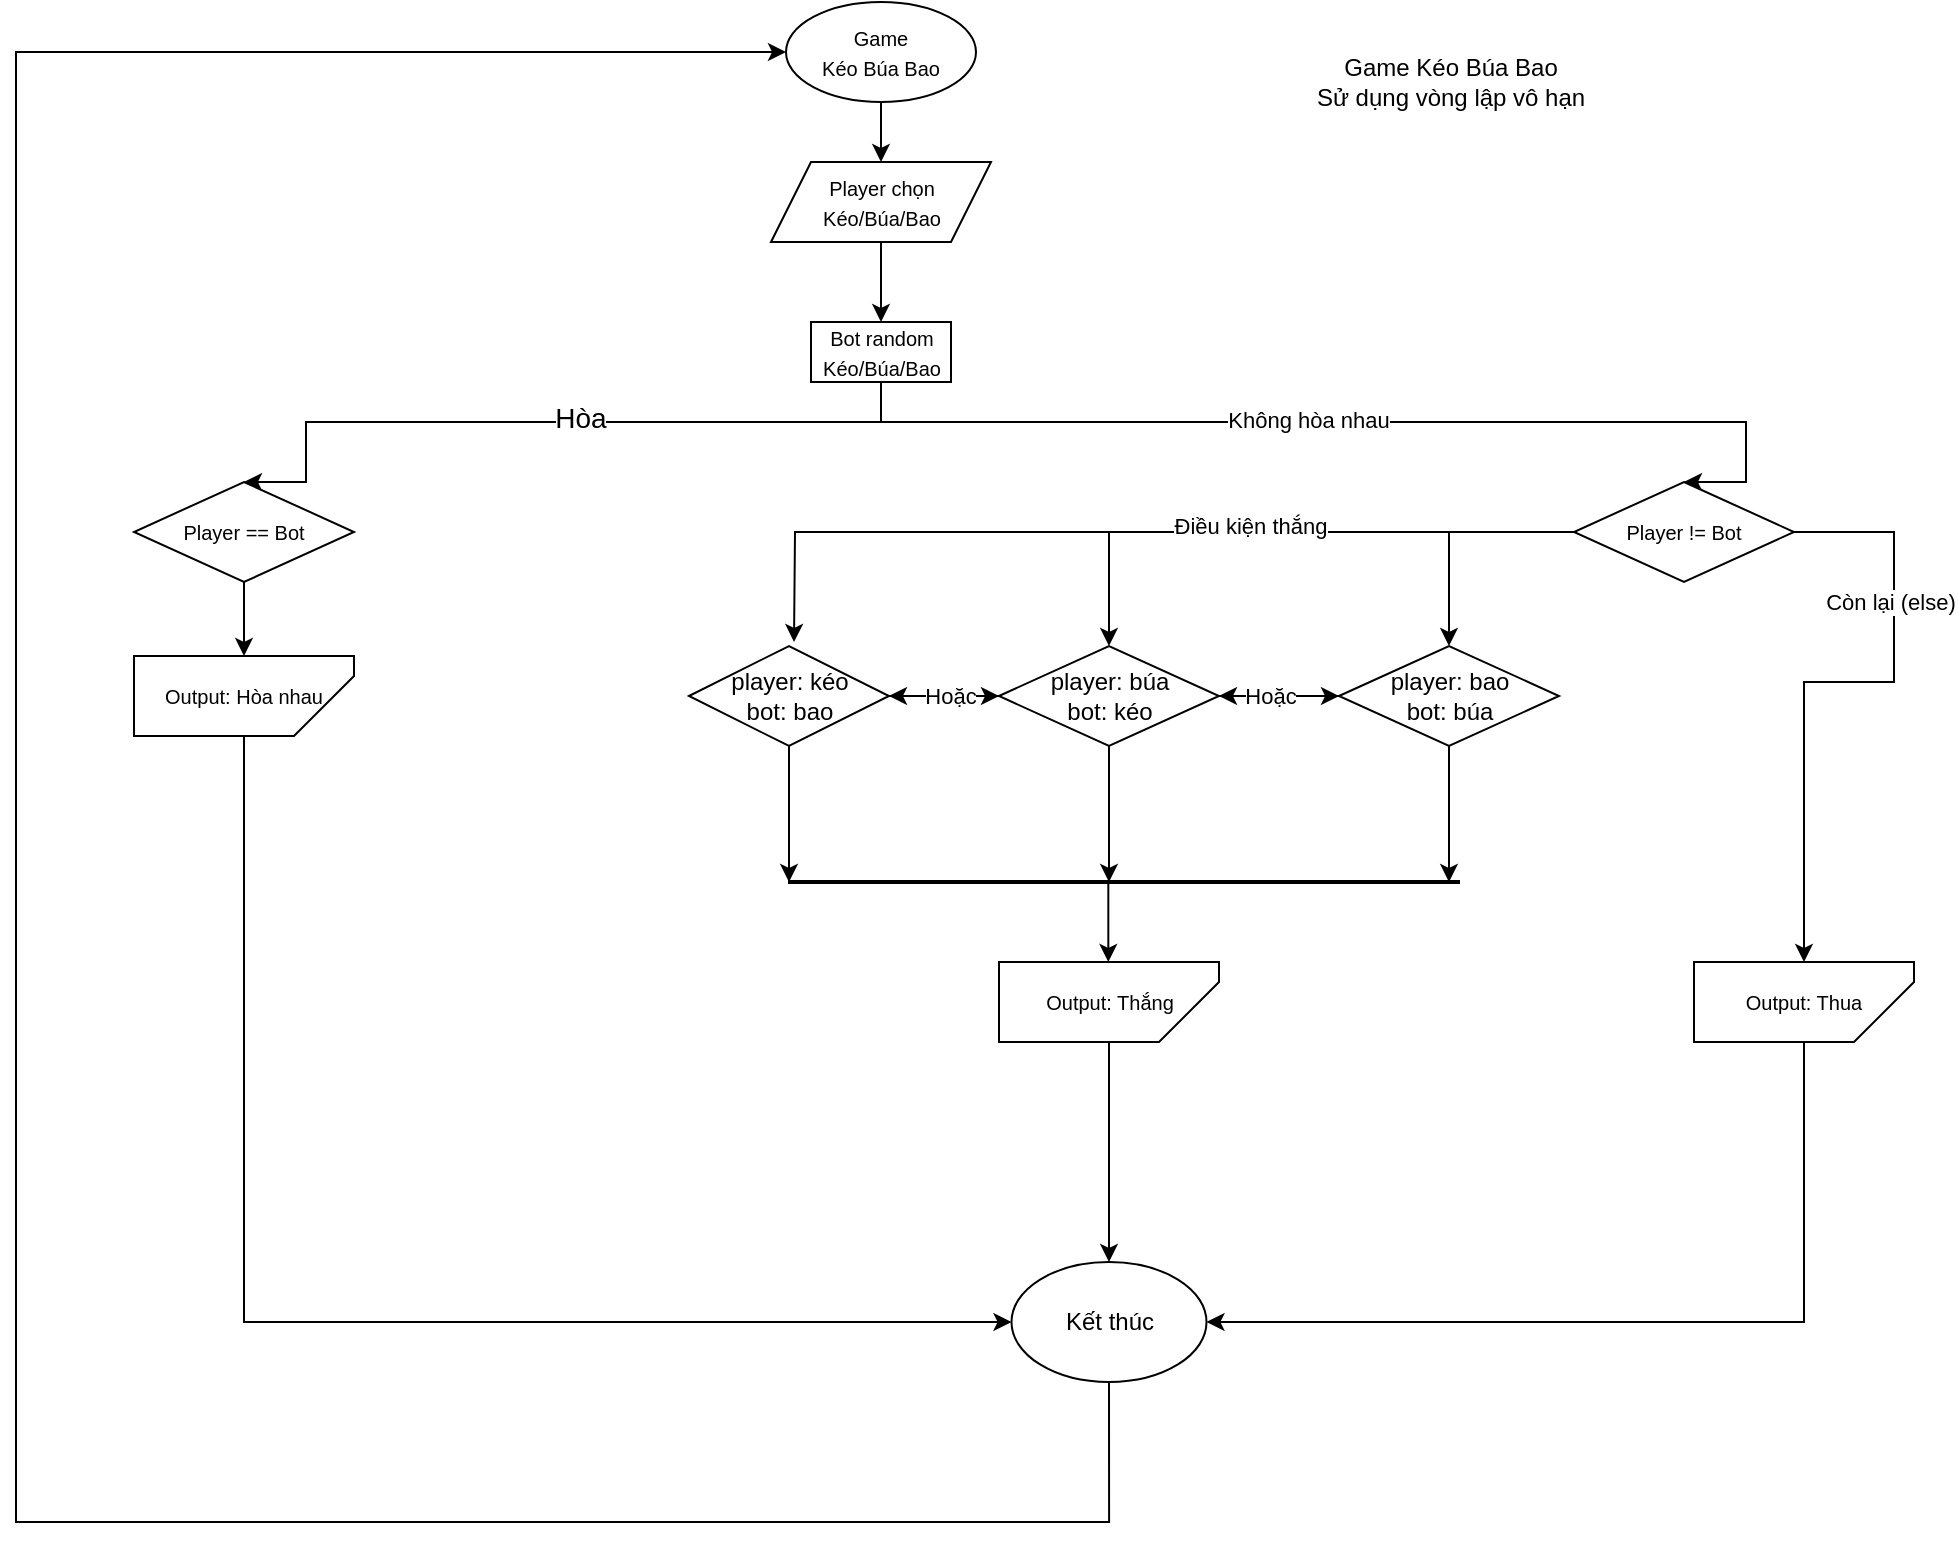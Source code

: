 <mxfile version="21.0.7" type="google"><diagram name="Page-1" id="_Acrd4R18Ic-K4gjdF6n"><mxGraphModel grid="1" page="1" gridSize="10" guides="1" tooltips="1" connect="1" arrows="1" fold="1" pageScale="1" pageWidth="1169" pageHeight="827" math="0" shadow="0"><root><mxCell id="0"/><mxCell id="1" parent="0"/><mxCell id="qSmBwBEDA4enOEXGJV6K-9" style="edgeStyle=orthogonalEdgeStyle;rounded=0;orthogonalLoop=1;jettySize=auto;html=1;entryX=0.5;entryY=0;entryDx=0;entryDy=0;" edge="1" parent="1" source="qSmBwBEDA4enOEXGJV6K-1" target="qSmBwBEDA4enOEXGJV6K-8"><mxGeometry relative="1" as="geometry"><Array as="points"><mxPoint x="513" y="220"/><mxPoint x="225" y="220"/></Array></mxGeometry></mxCell><mxCell id="qSmBwBEDA4enOEXGJV6K-13" value="&lt;font style=&quot;font-size: 14px;&quot;&gt;Hòa&lt;/font&gt;" style="edgeLabel;html=1;align=center;verticalAlign=middle;resizable=0;points=[];" connectable="0" vertex="1" parent="qSmBwBEDA4enOEXGJV6K-9"><mxGeometry x="-0.074" y="-2" relative="1" as="geometry"><mxPoint as="offset"/></mxGeometry></mxCell><mxCell id="qSmBwBEDA4enOEXGJV6K-37" style="edgeStyle=orthogonalEdgeStyle;rounded=0;orthogonalLoop=1;jettySize=auto;html=1;entryX=0.5;entryY=0;entryDx=0;entryDy=0;" edge="1" parent="1" source="qSmBwBEDA4enOEXGJV6K-1" target="qSmBwBEDA4enOEXGJV6K-10"><mxGeometry relative="1" as="geometry"><Array as="points"><mxPoint x="512" y="220"/><mxPoint x="945" y="220"/></Array></mxGeometry></mxCell><mxCell id="qSmBwBEDA4enOEXGJV6K-38" value="Không hòa nhau" style="edgeLabel;html=1;align=center;verticalAlign=middle;resizable=0;points=[];" connectable="0" vertex="1" parent="qSmBwBEDA4enOEXGJV6K-37"><mxGeometry x="-0.09" y="1" relative="1" as="geometry"><mxPoint as="offset"/></mxGeometry></mxCell><mxCell id="qSmBwBEDA4enOEXGJV6K-1" value="&lt;font style=&quot;font-size: 10px;&quot;&gt;Bot random&lt;br&gt;Kéo/Búa/Bao&lt;/font&gt;" style="rounded=0;whiteSpace=wrap;html=1;" vertex="1" parent="1"><mxGeometry x="477.5" y="170" width="70" height="30" as="geometry"/></mxCell><mxCell id="qSmBwBEDA4enOEXGJV6K-6" style="edgeStyle=orthogonalEdgeStyle;rounded=0;orthogonalLoop=1;jettySize=auto;html=1;entryX=0.5;entryY=0;entryDx=0;entryDy=0;" edge="1" parent="1" source="qSmBwBEDA4enOEXGJV6K-4" target="qSmBwBEDA4enOEXGJV6K-5"><mxGeometry relative="1" as="geometry"/></mxCell><mxCell id="qSmBwBEDA4enOEXGJV6K-4" value="&lt;font style=&quot;font-size: 10px;&quot;&gt;Game&lt;br&gt;Kéo Búa Bao&lt;/font&gt;" style="ellipse;whiteSpace=wrap;html=1;" vertex="1" parent="1"><mxGeometry x="465" y="10" width="95" height="50" as="geometry"/></mxCell><mxCell id="qSmBwBEDA4enOEXGJV6K-7" style="edgeStyle=orthogonalEdgeStyle;rounded=0;orthogonalLoop=1;jettySize=auto;html=1;entryX=0.5;entryY=0;entryDx=0;entryDy=0;" edge="1" parent="1" source="qSmBwBEDA4enOEXGJV6K-5" target="qSmBwBEDA4enOEXGJV6K-1"><mxGeometry relative="1" as="geometry"/></mxCell><mxCell id="qSmBwBEDA4enOEXGJV6K-5" value="&lt;font style=&quot;font-size: 10px;&quot;&gt;Player chọn&lt;br&gt;Kéo/Búa/Bao&lt;/font&gt;" style="shape=parallelogram;perimeter=parallelogramPerimeter;whiteSpace=wrap;html=1;fixedSize=1;align=center;" vertex="1" parent="1"><mxGeometry x="457.5" y="90" width="110" height="40" as="geometry"/></mxCell><mxCell id="qSmBwBEDA4enOEXGJV6K-22" style="edgeStyle=orthogonalEdgeStyle;rounded=0;orthogonalLoop=1;jettySize=auto;html=1;entryX=1;entryY=0.5;entryDx=0;entryDy=0;entryPerimeter=0;" edge="1" parent="1" source="qSmBwBEDA4enOEXGJV6K-8" target="qSmBwBEDA4enOEXGJV6K-21"><mxGeometry relative="1" as="geometry"/></mxCell><mxCell id="qSmBwBEDA4enOEXGJV6K-8" value="&lt;font style=&quot;font-size: 10px;&quot;&gt;Player == Bot&lt;/font&gt;" style="rhombus;whiteSpace=wrap;html=1;" vertex="1" parent="1"><mxGeometry x="139" y="250" width="110" height="50" as="geometry"/></mxCell><mxCell id="qSmBwBEDA4enOEXGJV6K-51" style="edgeStyle=orthogonalEdgeStyle;rounded=0;orthogonalLoop=1;jettySize=auto;html=1;entryX=0;entryY=0.5;entryDx=0;entryDy=0;" edge="1" parent="1" source="qSmBwBEDA4enOEXGJV6K-10" target="qSmBwBEDA4enOEXGJV6K-33"><mxGeometry relative="1" as="geometry"/></mxCell><mxCell id="qSmBwBEDA4enOEXGJV6K-52" style="edgeStyle=orthogonalEdgeStyle;rounded=0;orthogonalLoop=1;jettySize=auto;html=1;" edge="1" parent="1" source="qSmBwBEDA4enOEXGJV6K-10"><mxGeometry relative="1" as="geometry"><mxPoint x="469" y="330" as="targetPoint"/></mxGeometry></mxCell><mxCell id="qSmBwBEDA4enOEXGJV6K-54" value="Điều kiện thắng" style="edgeLabel;html=1;align=center;verticalAlign=middle;resizable=0;points=[];" connectable="0" vertex="1" parent="qSmBwBEDA4enOEXGJV6K-52"><mxGeometry x="-0.268" y="-3" relative="1" as="geometry"><mxPoint as="offset"/></mxGeometry></mxCell><mxCell id="qSmBwBEDA4enOEXGJV6K-53" style="edgeStyle=orthogonalEdgeStyle;rounded=0;orthogonalLoop=1;jettySize=auto;html=1;entryX=0;entryY=0.5;entryDx=0;entryDy=0;" edge="1" parent="1" source="qSmBwBEDA4enOEXGJV6K-10" target="qSmBwBEDA4enOEXGJV6K-34"><mxGeometry relative="1" as="geometry"><Array as="points"><mxPoint x="797" y="275"/></Array></mxGeometry></mxCell><mxCell id="qSmBwBEDA4enOEXGJV6K-64" style="edgeStyle=orthogonalEdgeStyle;rounded=0;orthogonalLoop=1;jettySize=auto;html=1;entryX=1;entryY=0.5;entryDx=0;entryDy=0;entryPerimeter=0;" edge="1" parent="1" source="qSmBwBEDA4enOEXGJV6K-10" target="qSmBwBEDA4enOEXGJV6K-65"><mxGeometry relative="1" as="geometry"><mxPoint x="1029" y="330" as="targetPoint"/><Array as="points"><mxPoint x="1019" y="275"/><mxPoint x="1019" y="350"/><mxPoint x="974" y="350"/></Array></mxGeometry></mxCell><mxCell id="qSmBwBEDA4enOEXGJV6K-66" value="Còn lại (else)" style="edgeLabel;html=1;align=center;verticalAlign=middle;resizable=0;points=[];" connectable="0" vertex="1" parent="qSmBwBEDA4enOEXGJV6K-64"><mxGeometry x="-0.232" y="-2" relative="1" as="geometry"><mxPoint y="-34" as="offset"/></mxGeometry></mxCell><mxCell id="qSmBwBEDA4enOEXGJV6K-10" value="&lt;font style=&quot;font-size: 10px;&quot;&gt;Player != Bot&lt;/font&gt;" style="rhombus;whiteSpace=wrap;html=1;" vertex="1" parent="1"><mxGeometry x="859" y="250" width="110" height="50" as="geometry"/></mxCell><mxCell id="qSmBwBEDA4enOEXGJV6K-74" style="edgeStyle=orthogonalEdgeStyle;rounded=0;orthogonalLoop=1;jettySize=auto;html=1;entryX=0;entryY=0.5;entryDx=0;entryDy=0;" edge="1" parent="1" source="qSmBwBEDA4enOEXGJV6K-21" target="qSmBwBEDA4enOEXGJV6K-68"><mxGeometry relative="1" as="geometry"><Array as="points"><mxPoint x="194" y="670"/></Array></mxGeometry></mxCell><mxCell id="qSmBwBEDA4enOEXGJV6K-21" value="&lt;font style=&quot;font-size: 10px;&quot;&gt;Output: Hòa nhau&lt;/font&gt;" style="shape=card;whiteSpace=wrap;html=1;flipH=0;flipV=1;direction=south;" vertex="1" parent="1"><mxGeometry x="139" y="337" width="110" height="40" as="geometry"/></mxCell><mxCell id="qSmBwBEDA4enOEXGJV6K-39" style="edgeStyle=orthogonalEdgeStyle;rounded=0;orthogonalLoop=1;jettySize=auto;html=1;entryX=0.5;entryY=1;entryDx=0;entryDy=0;" edge="1" parent="1" source="qSmBwBEDA4enOEXGJV6K-32" target="qSmBwBEDA4enOEXGJV6K-33"><mxGeometry relative="1" as="geometry"/></mxCell><mxCell id="qSmBwBEDA4enOEXGJV6K-55" style="edgeStyle=orthogonalEdgeStyle;rounded=0;orthogonalLoop=1;jettySize=auto;html=1;" edge="1" parent="1" source="qSmBwBEDA4enOEXGJV6K-32"><mxGeometry relative="1" as="geometry"><mxPoint x="466.5" y="450" as="targetPoint"/></mxGeometry></mxCell><mxCell id="qSmBwBEDA4enOEXGJV6K-32" value="player: kéo&lt;br style=&quot;border-color: var(--border-color);&quot;&gt;bot: bao" style="rhombus;whiteSpace=wrap;html=1;flipV=1;flipH=1;direction=south;rotation=0;" vertex="1" parent="1"><mxGeometry x="416.5" y="332" width="100" height="50" as="geometry"/></mxCell><mxCell id="qSmBwBEDA4enOEXGJV6K-40" style="edgeStyle=orthogonalEdgeStyle;rounded=0;orthogonalLoop=1;jettySize=auto;html=1;exitX=0.5;exitY=1;exitDx=0;exitDy=0;" edge="1" parent="1" source="qSmBwBEDA4enOEXGJV6K-33" target="qSmBwBEDA4enOEXGJV6K-32"><mxGeometry relative="1" as="geometry"/></mxCell><mxCell id="qSmBwBEDA4enOEXGJV6K-44" value="Hoặc" style="edgeLabel;html=1;align=center;verticalAlign=middle;resizable=0;points=[];" connectable="0" vertex="1" parent="qSmBwBEDA4enOEXGJV6K-40"><mxGeometry x="-0.113" relative="1" as="geometry"><mxPoint as="offset"/></mxGeometry></mxCell><mxCell id="qSmBwBEDA4enOEXGJV6K-41" style="edgeStyle=orthogonalEdgeStyle;rounded=0;orthogonalLoop=1;jettySize=auto;html=1;exitX=0.5;exitY=0;exitDx=0;exitDy=0;entryX=0.5;entryY=0;entryDx=0;entryDy=0;" edge="1" parent="1" source="qSmBwBEDA4enOEXGJV6K-33" target="qSmBwBEDA4enOEXGJV6K-33"><mxGeometry relative="1" as="geometry"/></mxCell><mxCell id="qSmBwBEDA4enOEXGJV6K-42" style="edgeStyle=orthogonalEdgeStyle;rounded=0;orthogonalLoop=1;jettySize=auto;html=1;entryX=0.5;entryY=1;entryDx=0;entryDy=0;" edge="1" parent="1" source="qSmBwBEDA4enOEXGJV6K-33" target="qSmBwBEDA4enOEXGJV6K-34"><mxGeometry relative="1" as="geometry"/></mxCell><mxCell id="qSmBwBEDA4enOEXGJV6K-56" style="edgeStyle=orthogonalEdgeStyle;rounded=0;orthogonalLoop=1;jettySize=auto;html=1;" edge="1" parent="1" source="qSmBwBEDA4enOEXGJV6K-33"><mxGeometry relative="1" as="geometry"><mxPoint x="626.5" y="450" as="targetPoint"/></mxGeometry></mxCell><mxCell id="qSmBwBEDA4enOEXGJV6K-33" value="player: búa&lt;br style=&quot;border-color: var(--border-color);&quot;&gt;bot: kéo" style="rhombus;whiteSpace=wrap;html=1;flipV=1;flipH=1;direction=south;rotation=0;" vertex="1" parent="1"><mxGeometry x="571.5" y="332" width="110" height="50" as="geometry"/></mxCell><mxCell id="qSmBwBEDA4enOEXGJV6K-43" style="edgeStyle=orthogonalEdgeStyle;rounded=0;orthogonalLoop=1;jettySize=auto;html=1;" edge="1" parent="1" source="qSmBwBEDA4enOEXGJV6K-34" target="qSmBwBEDA4enOEXGJV6K-33"><mxGeometry relative="1" as="geometry"/></mxCell><mxCell id="qSmBwBEDA4enOEXGJV6K-45" value="Hoặc" style="edgeLabel;html=1;align=center;verticalAlign=middle;resizable=0;points=[];" connectable="0" vertex="1" parent="qSmBwBEDA4enOEXGJV6K-43"><mxGeometry x="0.171" relative="1" as="geometry"><mxPoint as="offset"/></mxGeometry></mxCell><mxCell id="qSmBwBEDA4enOEXGJV6K-57" style="edgeStyle=orthogonalEdgeStyle;rounded=0;orthogonalLoop=1;jettySize=auto;html=1;" edge="1" parent="1" source="qSmBwBEDA4enOEXGJV6K-34"><mxGeometry relative="1" as="geometry"><mxPoint x="796.5" y="450" as="targetPoint"/></mxGeometry></mxCell><mxCell id="qSmBwBEDA4enOEXGJV6K-34" value="player: bao&lt;br style=&quot;border-color: var(--border-color);&quot;&gt;bot: búa" style="rhombus;whiteSpace=wrap;html=1;flipV=1;flipH=1;direction=south;rotation=0;" vertex="1" parent="1"><mxGeometry x="741.5" y="332" width="110" height="50" as="geometry"/></mxCell><mxCell id="qSmBwBEDA4enOEXGJV6K-58" value="" style="html=1;rounded=0;endArrow=none;endFill=0;strokeWidth=2;" edge="1" parent="1"><mxGeometry width="100" relative="1" as="geometry"><mxPoint x="466" y="450" as="sourcePoint"/><mxPoint x="802" y="450" as="targetPoint"/></mxGeometry></mxCell><mxCell id="qSmBwBEDA4enOEXGJV6K-77" style="edgeStyle=orthogonalEdgeStyle;rounded=0;orthogonalLoop=1;jettySize=auto;html=1;entryX=0.5;entryY=0;entryDx=0;entryDy=0;" edge="1" parent="1" source="qSmBwBEDA4enOEXGJV6K-60" target="qSmBwBEDA4enOEXGJV6K-68"><mxGeometry relative="1" as="geometry"/></mxCell><mxCell id="qSmBwBEDA4enOEXGJV6K-60" value="&lt;font style=&quot;font-size: 10px;&quot;&gt;Output: Thắng&lt;/font&gt;" style="shape=card;whiteSpace=wrap;html=1;flipH=0;flipV=1;direction=south;" vertex="1" parent="1"><mxGeometry x="571.5" y="490" width="110" height="40" as="geometry"/></mxCell><mxCell id="qSmBwBEDA4enOEXGJV6K-61" value="" style="endArrow=classic;html=1;rounded=0;" edge="1" parent="1"><mxGeometry width="50" height="50" relative="1" as="geometry"><mxPoint x="626.16" y="450" as="sourcePoint"/><mxPoint x="626.16" y="490" as="targetPoint"/></mxGeometry></mxCell><mxCell id="qSmBwBEDA4enOEXGJV6K-76" style="edgeStyle=orthogonalEdgeStyle;rounded=0;orthogonalLoop=1;jettySize=auto;html=1;entryX=1;entryY=0.5;entryDx=0;entryDy=0;" edge="1" parent="1" source="qSmBwBEDA4enOEXGJV6K-65" target="qSmBwBEDA4enOEXGJV6K-68"><mxGeometry relative="1" as="geometry"><Array as="points"><mxPoint x="974" y="670"/></Array></mxGeometry></mxCell><mxCell id="qSmBwBEDA4enOEXGJV6K-65" value="&lt;font style=&quot;font-size: 10px;&quot;&gt;Output: Thua&lt;/font&gt;" style="shape=card;whiteSpace=wrap;html=1;flipH=0;flipV=1;direction=south;" vertex="1" parent="1"><mxGeometry x="919" y="490" width="110" height="40" as="geometry"/></mxCell><mxCell id="qSmBwBEDA4enOEXGJV6K-79" style="edgeStyle=orthogonalEdgeStyle;rounded=0;orthogonalLoop=1;jettySize=auto;html=1;entryX=0;entryY=0.5;entryDx=0;entryDy=0;" edge="1" parent="1" source="qSmBwBEDA4enOEXGJV6K-68" target="qSmBwBEDA4enOEXGJV6K-4"><mxGeometry relative="1" as="geometry"><Array as="points"><mxPoint x="627" y="770"/><mxPoint x="80" y="770"/><mxPoint x="80" y="35"/></Array></mxGeometry></mxCell><mxCell id="qSmBwBEDA4enOEXGJV6K-68" value="Kết thúc" style="ellipse;whiteSpace=wrap;html=1;" vertex="1" parent="1"><mxGeometry x="577.75" y="640" width="97.5" height="60" as="geometry"/></mxCell><mxCell id="qSmBwBEDA4enOEXGJV6K-80" value="Game Kéo Búa Bao&lt;br&gt;Sử dụng vòng lập vô hạn" style="text;html=1;align=center;verticalAlign=middle;resizable=0;points=[];autosize=1;strokeColor=none;fillColor=none;" vertex="1" parent="1"><mxGeometry x="716.5" y="30" width="160" height="40" as="geometry"/></mxCell></root></mxGraphModel></diagram></mxfile>